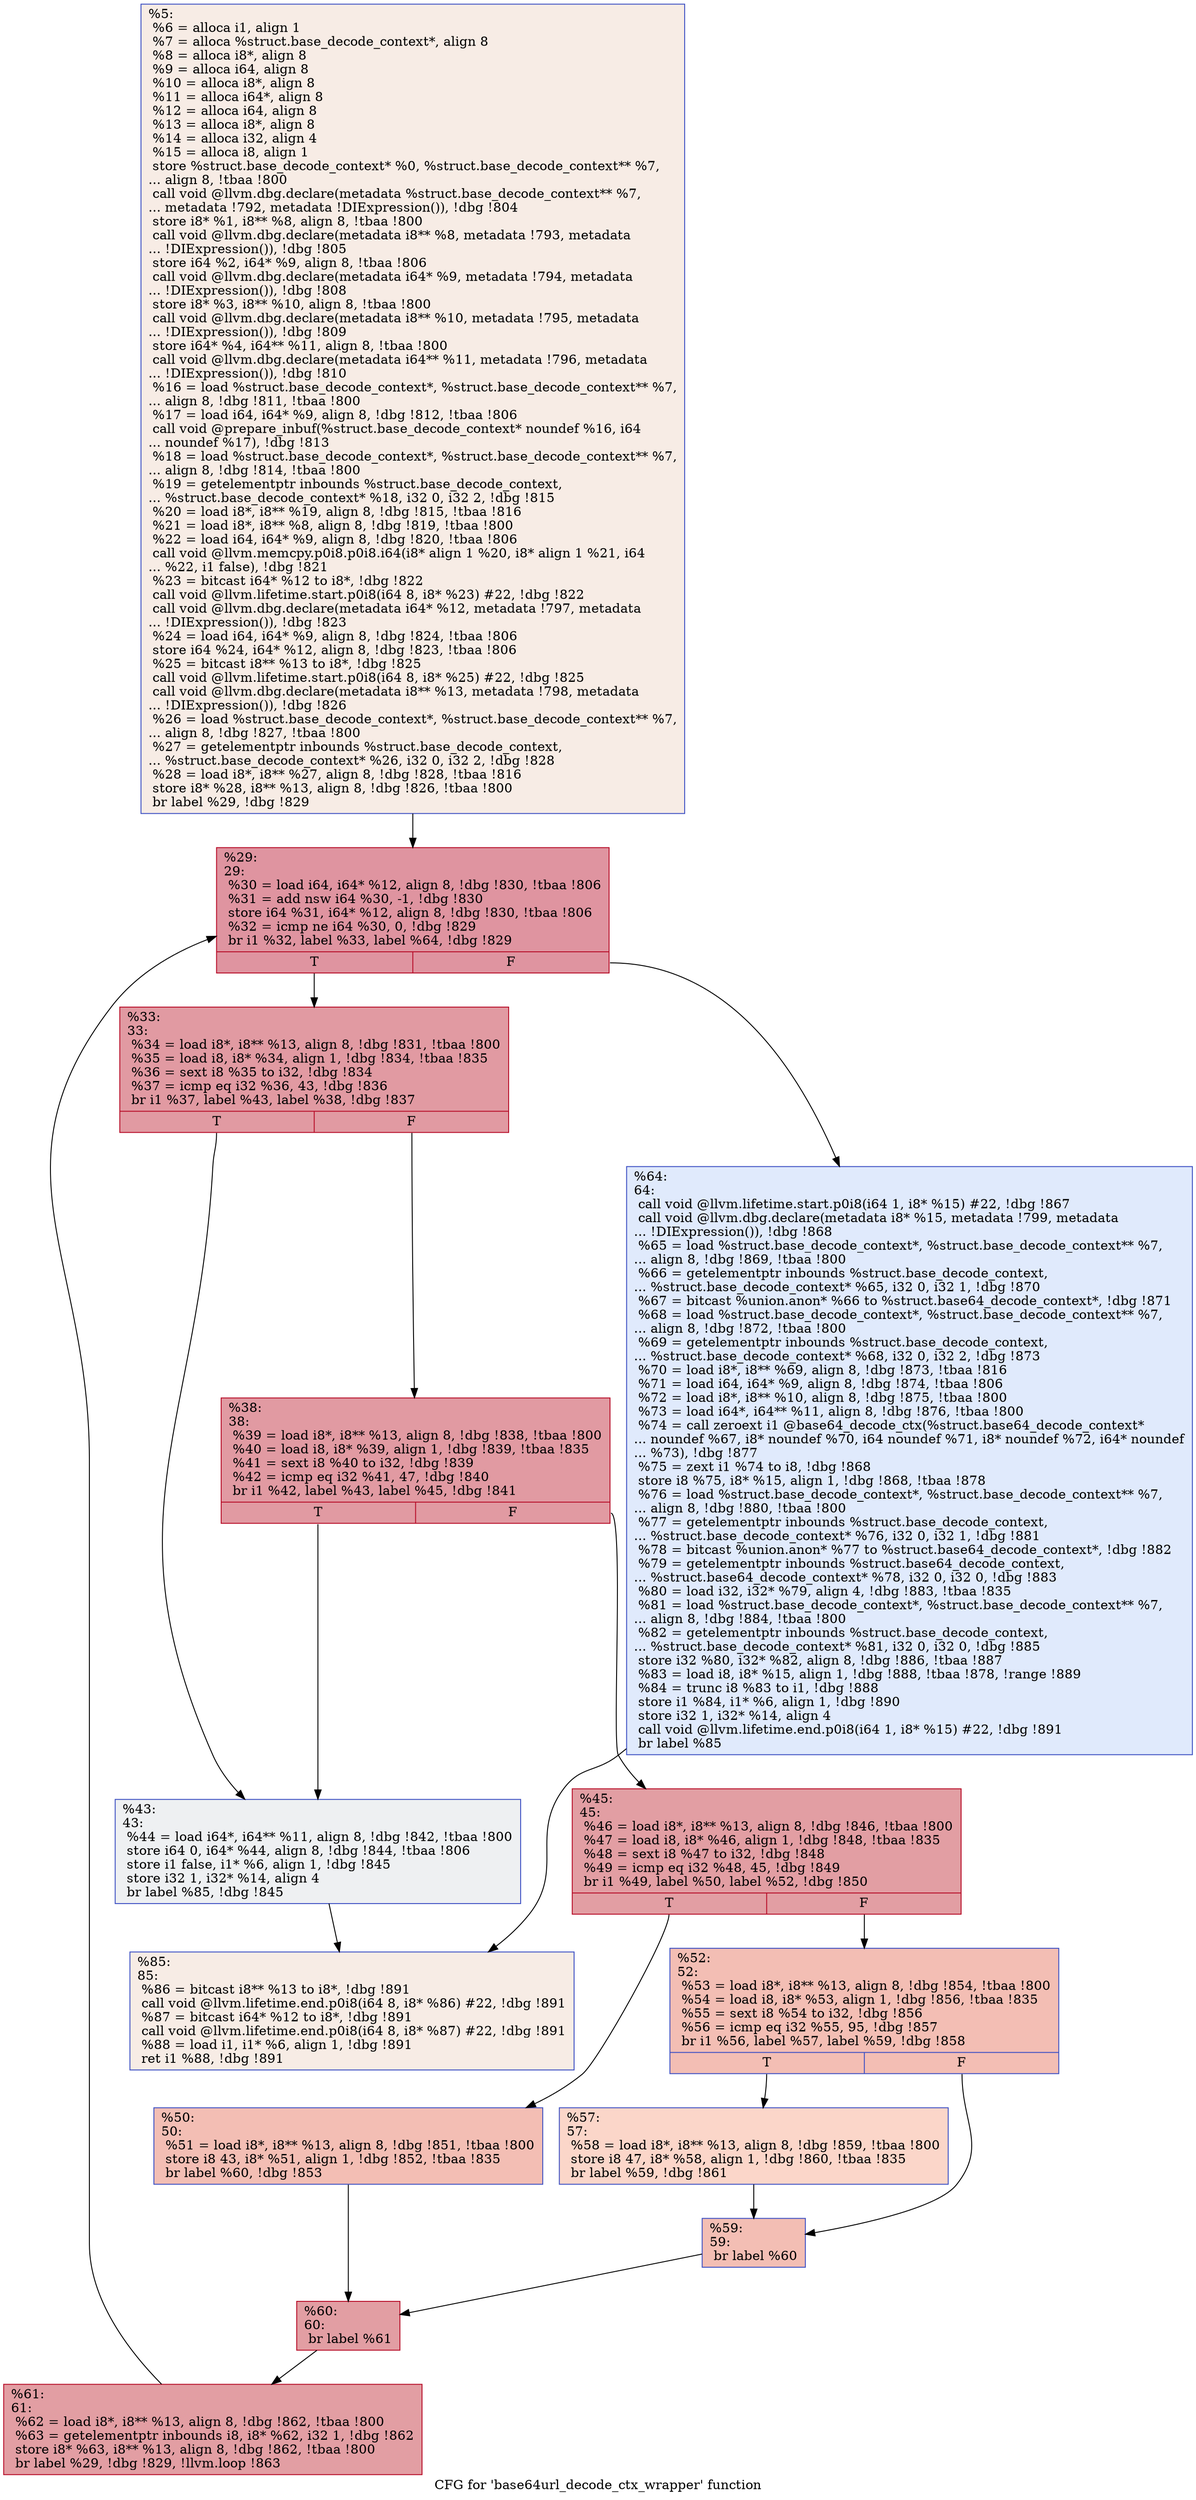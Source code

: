 digraph "CFG for 'base64url_decode_ctx_wrapper' function" {
	label="CFG for 'base64url_decode_ctx_wrapper' function";

	Node0xdb3620 [shape=record,color="#3d50c3ff", style=filled, fillcolor="#ecd3c570",label="{%5:\l  %6 = alloca i1, align 1\l  %7 = alloca %struct.base_decode_context*, align 8\l  %8 = alloca i8*, align 8\l  %9 = alloca i64, align 8\l  %10 = alloca i8*, align 8\l  %11 = alloca i64*, align 8\l  %12 = alloca i64, align 8\l  %13 = alloca i8*, align 8\l  %14 = alloca i32, align 4\l  %15 = alloca i8, align 1\l  store %struct.base_decode_context* %0, %struct.base_decode_context** %7,\l... align 8, !tbaa !800\l  call void @llvm.dbg.declare(metadata %struct.base_decode_context** %7,\l... metadata !792, metadata !DIExpression()), !dbg !804\l  store i8* %1, i8** %8, align 8, !tbaa !800\l  call void @llvm.dbg.declare(metadata i8** %8, metadata !793, metadata\l... !DIExpression()), !dbg !805\l  store i64 %2, i64* %9, align 8, !tbaa !806\l  call void @llvm.dbg.declare(metadata i64* %9, metadata !794, metadata\l... !DIExpression()), !dbg !808\l  store i8* %3, i8** %10, align 8, !tbaa !800\l  call void @llvm.dbg.declare(metadata i8** %10, metadata !795, metadata\l... !DIExpression()), !dbg !809\l  store i64* %4, i64** %11, align 8, !tbaa !800\l  call void @llvm.dbg.declare(metadata i64** %11, metadata !796, metadata\l... !DIExpression()), !dbg !810\l  %16 = load %struct.base_decode_context*, %struct.base_decode_context** %7,\l... align 8, !dbg !811, !tbaa !800\l  %17 = load i64, i64* %9, align 8, !dbg !812, !tbaa !806\l  call void @prepare_inbuf(%struct.base_decode_context* noundef %16, i64\l... noundef %17), !dbg !813\l  %18 = load %struct.base_decode_context*, %struct.base_decode_context** %7,\l... align 8, !dbg !814, !tbaa !800\l  %19 = getelementptr inbounds %struct.base_decode_context,\l... %struct.base_decode_context* %18, i32 0, i32 2, !dbg !815\l  %20 = load i8*, i8** %19, align 8, !dbg !815, !tbaa !816\l  %21 = load i8*, i8** %8, align 8, !dbg !819, !tbaa !800\l  %22 = load i64, i64* %9, align 8, !dbg !820, !tbaa !806\l  call void @llvm.memcpy.p0i8.p0i8.i64(i8* align 1 %20, i8* align 1 %21, i64\l... %22, i1 false), !dbg !821\l  %23 = bitcast i64* %12 to i8*, !dbg !822\l  call void @llvm.lifetime.start.p0i8(i64 8, i8* %23) #22, !dbg !822\l  call void @llvm.dbg.declare(metadata i64* %12, metadata !797, metadata\l... !DIExpression()), !dbg !823\l  %24 = load i64, i64* %9, align 8, !dbg !824, !tbaa !806\l  store i64 %24, i64* %12, align 8, !dbg !823, !tbaa !806\l  %25 = bitcast i8** %13 to i8*, !dbg !825\l  call void @llvm.lifetime.start.p0i8(i64 8, i8* %25) #22, !dbg !825\l  call void @llvm.dbg.declare(metadata i8** %13, metadata !798, metadata\l... !DIExpression()), !dbg !826\l  %26 = load %struct.base_decode_context*, %struct.base_decode_context** %7,\l... align 8, !dbg !827, !tbaa !800\l  %27 = getelementptr inbounds %struct.base_decode_context,\l... %struct.base_decode_context* %26, i32 0, i32 2, !dbg !828\l  %28 = load i8*, i8** %27, align 8, !dbg !828, !tbaa !816\l  store i8* %28, i8** %13, align 8, !dbg !826, !tbaa !800\l  br label %29, !dbg !829\l}"];
	Node0xdb3620 -> Node0xdb36f0;
	Node0xdb36f0 [shape=record,color="#b70d28ff", style=filled, fillcolor="#b70d2870",label="{%29:\l29:                                               \l  %30 = load i64, i64* %12, align 8, !dbg !830, !tbaa !806\l  %31 = add nsw i64 %30, -1, !dbg !830\l  store i64 %31, i64* %12, align 8, !dbg !830, !tbaa !806\l  %32 = icmp ne i64 %30, 0, !dbg !829\l  br i1 %32, label %33, label %64, !dbg !829\l|{<s0>T|<s1>F}}"];
	Node0xdb36f0:s0 -> Node0xdb3740;
	Node0xdb36f0:s1 -> Node0xdb3a60;
	Node0xdb3740 [shape=record,color="#b70d28ff", style=filled, fillcolor="#bb1b2c70",label="{%33:\l33:                                               \l  %34 = load i8*, i8** %13, align 8, !dbg !831, !tbaa !800\l  %35 = load i8, i8* %34, align 1, !dbg !834, !tbaa !835\l  %36 = sext i8 %35 to i32, !dbg !834\l  %37 = icmp eq i32 %36, 43, !dbg !836\l  br i1 %37, label %43, label %38, !dbg !837\l|{<s0>T|<s1>F}}"];
	Node0xdb3740:s0 -> Node0xdb37e0;
	Node0xdb3740:s1 -> Node0xdb3790;
	Node0xdb3790 [shape=record,color="#b70d28ff", style=filled, fillcolor="#bb1b2c70",label="{%38:\l38:                                               \l  %39 = load i8*, i8** %13, align 8, !dbg !838, !tbaa !800\l  %40 = load i8, i8* %39, align 1, !dbg !839, !tbaa !835\l  %41 = sext i8 %40 to i32, !dbg !839\l  %42 = icmp eq i32 %41, 47, !dbg !840\l  br i1 %42, label %43, label %45, !dbg !841\l|{<s0>T|<s1>F}}"];
	Node0xdb3790:s0 -> Node0xdb37e0;
	Node0xdb3790:s1 -> Node0xdb3830;
	Node0xdb37e0 [shape=record,color="#3d50c3ff", style=filled, fillcolor="#d9dce170",label="{%43:\l43:                                               \l  %44 = load i64*, i64** %11, align 8, !dbg !842, !tbaa !800\l  store i64 0, i64* %44, align 8, !dbg !844, !tbaa !806\l  store i1 false, i1* %6, align 1, !dbg !845\l  store i32 1, i32* %14, align 4\l  br label %85, !dbg !845\l}"];
	Node0xdb37e0 -> Node0xdb3ab0;
	Node0xdb3830 [shape=record,color="#b70d28ff", style=filled, fillcolor="#be242e70",label="{%45:\l45:                                               \l  %46 = load i8*, i8** %13, align 8, !dbg !846, !tbaa !800\l  %47 = load i8, i8* %46, align 1, !dbg !848, !tbaa !835\l  %48 = sext i8 %47 to i32, !dbg !848\l  %49 = icmp eq i32 %48, 45, !dbg !849\l  br i1 %49, label %50, label %52, !dbg !850\l|{<s0>T|<s1>F}}"];
	Node0xdb3830:s0 -> Node0xdb3880;
	Node0xdb3830:s1 -> Node0xdb38d0;
	Node0xdb3880 [shape=record,color="#3d50c3ff", style=filled, fillcolor="#e36c5570",label="{%50:\l50:                                               \l  %51 = load i8*, i8** %13, align 8, !dbg !851, !tbaa !800\l  store i8 43, i8* %51, align 1, !dbg !852, !tbaa !835\l  br label %60, !dbg !853\l}"];
	Node0xdb3880 -> Node0xdb39c0;
	Node0xdb38d0 [shape=record,color="#3d50c3ff", style=filled, fillcolor="#e36c5570",label="{%52:\l52:                                               \l  %53 = load i8*, i8** %13, align 8, !dbg !854, !tbaa !800\l  %54 = load i8, i8* %53, align 1, !dbg !856, !tbaa !835\l  %55 = sext i8 %54 to i32, !dbg !856\l  %56 = icmp eq i32 %55, 95, !dbg !857\l  br i1 %56, label %57, label %59, !dbg !858\l|{<s0>T|<s1>F}}"];
	Node0xdb38d0:s0 -> Node0xdb3920;
	Node0xdb38d0:s1 -> Node0xdb3970;
	Node0xdb3920 [shape=record,color="#3d50c3ff", style=filled, fillcolor="#f6a38570",label="{%57:\l57:                                               \l  %58 = load i8*, i8** %13, align 8, !dbg !859, !tbaa !800\l  store i8 47, i8* %58, align 1, !dbg !860, !tbaa !835\l  br label %59, !dbg !861\l}"];
	Node0xdb3920 -> Node0xdb3970;
	Node0xdb3970 [shape=record,color="#3d50c3ff", style=filled, fillcolor="#e36c5570",label="{%59:\l59:                                               \l  br label %60\l}"];
	Node0xdb3970 -> Node0xdb39c0;
	Node0xdb39c0 [shape=record,color="#b70d28ff", style=filled, fillcolor="#be242e70",label="{%60:\l60:                                               \l  br label %61\l}"];
	Node0xdb39c0 -> Node0xdb3a10;
	Node0xdb3a10 [shape=record,color="#b70d28ff", style=filled, fillcolor="#be242e70",label="{%61:\l61:                                               \l  %62 = load i8*, i8** %13, align 8, !dbg !862, !tbaa !800\l  %63 = getelementptr inbounds i8, i8* %62, i32 1, !dbg !862\l  store i8* %63, i8** %13, align 8, !dbg !862, !tbaa !800\l  br label %29, !dbg !829, !llvm.loop !863\l}"];
	Node0xdb3a10 -> Node0xdb36f0;
	Node0xdb3a60 [shape=record,color="#3d50c3ff", style=filled, fillcolor="#b9d0f970",label="{%64:\l64:                                               \l  call void @llvm.lifetime.start.p0i8(i64 1, i8* %15) #22, !dbg !867\l  call void @llvm.dbg.declare(metadata i8* %15, metadata !799, metadata\l... !DIExpression()), !dbg !868\l  %65 = load %struct.base_decode_context*, %struct.base_decode_context** %7,\l... align 8, !dbg !869, !tbaa !800\l  %66 = getelementptr inbounds %struct.base_decode_context,\l... %struct.base_decode_context* %65, i32 0, i32 1, !dbg !870\l  %67 = bitcast %union.anon* %66 to %struct.base64_decode_context*, !dbg !871\l  %68 = load %struct.base_decode_context*, %struct.base_decode_context** %7,\l... align 8, !dbg !872, !tbaa !800\l  %69 = getelementptr inbounds %struct.base_decode_context,\l... %struct.base_decode_context* %68, i32 0, i32 2, !dbg !873\l  %70 = load i8*, i8** %69, align 8, !dbg !873, !tbaa !816\l  %71 = load i64, i64* %9, align 8, !dbg !874, !tbaa !806\l  %72 = load i8*, i8** %10, align 8, !dbg !875, !tbaa !800\l  %73 = load i64*, i64** %11, align 8, !dbg !876, !tbaa !800\l  %74 = call zeroext i1 @base64_decode_ctx(%struct.base64_decode_context*\l... noundef %67, i8* noundef %70, i64 noundef %71, i8* noundef %72, i64* noundef\l... %73), !dbg !877\l  %75 = zext i1 %74 to i8, !dbg !868\l  store i8 %75, i8* %15, align 1, !dbg !868, !tbaa !878\l  %76 = load %struct.base_decode_context*, %struct.base_decode_context** %7,\l... align 8, !dbg !880, !tbaa !800\l  %77 = getelementptr inbounds %struct.base_decode_context,\l... %struct.base_decode_context* %76, i32 0, i32 1, !dbg !881\l  %78 = bitcast %union.anon* %77 to %struct.base64_decode_context*, !dbg !882\l  %79 = getelementptr inbounds %struct.base64_decode_context,\l... %struct.base64_decode_context* %78, i32 0, i32 0, !dbg !883\l  %80 = load i32, i32* %79, align 4, !dbg !883, !tbaa !835\l  %81 = load %struct.base_decode_context*, %struct.base_decode_context** %7,\l... align 8, !dbg !884, !tbaa !800\l  %82 = getelementptr inbounds %struct.base_decode_context,\l... %struct.base_decode_context* %81, i32 0, i32 0, !dbg !885\l  store i32 %80, i32* %82, align 8, !dbg !886, !tbaa !887\l  %83 = load i8, i8* %15, align 1, !dbg !888, !tbaa !878, !range !889\l  %84 = trunc i8 %83 to i1, !dbg !888\l  store i1 %84, i1* %6, align 1, !dbg !890\l  store i32 1, i32* %14, align 4\l  call void @llvm.lifetime.end.p0i8(i64 1, i8* %15) #22, !dbg !891\l  br label %85\l}"];
	Node0xdb3a60 -> Node0xdb3ab0;
	Node0xdb3ab0 [shape=record,color="#3d50c3ff", style=filled, fillcolor="#ecd3c570",label="{%85:\l85:                                               \l  %86 = bitcast i8** %13 to i8*, !dbg !891\l  call void @llvm.lifetime.end.p0i8(i64 8, i8* %86) #22, !dbg !891\l  %87 = bitcast i64* %12 to i8*, !dbg !891\l  call void @llvm.lifetime.end.p0i8(i64 8, i8* %87) #22, !dbg !891\l  %88 = load i1, i1* %6, align 1, !dbg !891\l  ret i1 %88, !dbg !891\l}"];
}

